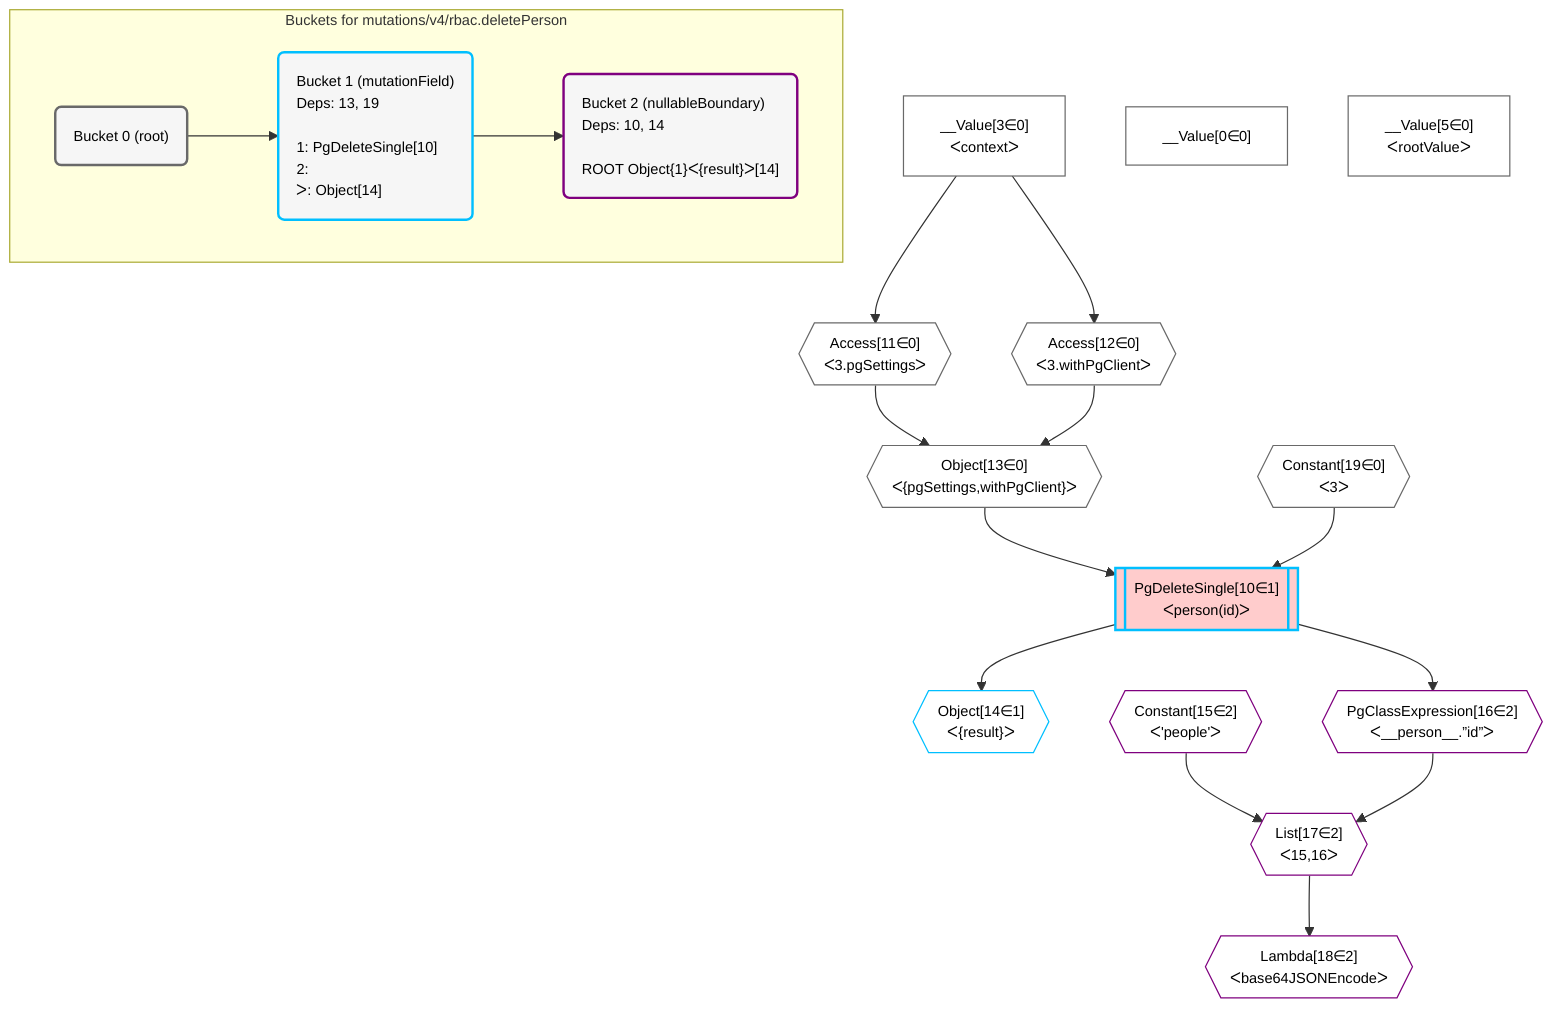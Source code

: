 %%{init: {'themeVariables': { 'fontSize': '12px'}}}%%
graph TD
    classDef path fill:#eee,stroke:#000,color:#000
    classDef plan fill:#fff,stroke-width:1px,color:#000
    classDef itemplan fill:#fff,stroke-width:2px,color:#000
    classDef unbatchedplan fill:#dff,stroke-width:1px,color:#000
    classDef sideeffectplan fill:#fcc,stroke-width:2px,color:#000
    classDef bucket fill:#f6f6f6,color:#000,stroke-width:2px,text-align:left


    %% plan dependencies
    Object13{{"Object[13∈0]<br />ᐸ{pgSettings,withPgClient}ᐳ"}}:::plan
    Access11{{"Access[11∈0]<br />ᐸ3.pgSettingsᐳ"}}:::plan
    Access12{{"Access[12∈0]<br />ᐸ3.withPgClientᐳ"}}:::plan
    Access11 & Access12 --> Object13
    __Value3["__Value[3∈0]<br />ᐸcontextᐳ"]:::plan
    __Value3 --> Access11
    __Value3 --> Access12
    __Value0["__Value[0∈0]"]:::plan
    __Value5["__Value[5∈0]<br />ᐸrootValueᐳ"]:::plan
    Constant19{{"Constant[19∈0]<br />ᐸ3ᐳ"}}:::plan
    PgDeleteSingle10[["PgDeleteSingle[10∈1]<br />ᐸperson(id)ᐳ"]]:::sideeffectplan
    Object13 & Constant19 --> PgDeleteSingle10
    Object14{{"Object[14∈1]<br />ᐸ{result}ᐳ"}}:::plan
    PgDeleteSingle10 --> Object14
    List17{{"List[17∈2]<br />ᐸ15,16ᐳ"}}:::plan
    Constant15{{"Constant[15∈2]<br />ᐸ'people'ᐳ"}}:::plan
    PgClassExpression16{{"PgClassExpression[16∈2]<br />ᐸ__person__.”id”ᐳ"}}:::plan
    Constant15 & PgClassExpression16 --> List17
    PgDeleteSingle10 --> PgClassExpression16
    Lambda18{{"Lambda[18∈2]<br />ᐸbase64JSONEncodeᐳ"}}:::plan
    List17 --> Lambda18

    %% define steps

    subgraph "Buckets for mutations/v4/rbac.deletePerson"
    Bucket0("Bucket 0 (root)"):::bucket
    classDef bucket0 stroke:#696969
    class Bucket0,__Value0,__Value3,__Value5,Access11,Access12,Object13,Constant19 bucket0
    Bucket1("Bucket 1 (mutationField)<br />Deps: 13, 19<br /><br />1: PgDeleteSingle[10]<br />2: <br />ᐳ: Object[14]"):::bucket
    classDef bucket1 stroke:#00bfff
    class Bucket1,PgDeleteSingle10,Object14 bucket1
    Bucket2("Bucket 2 (nullableBoundary)<br />Deps: 10, 14<br /><br />ROOT Object{1}ᐸ{result}ᐳ[14]"):::bucket
    classDef bucket2 stroke:#7f007f
    class Bucket2,Constant15,PgClassExpression16,List17,Lambda18 bucket2
    Bucket0 --> Bucket1
    Bucket1 --> Bucket2
    end